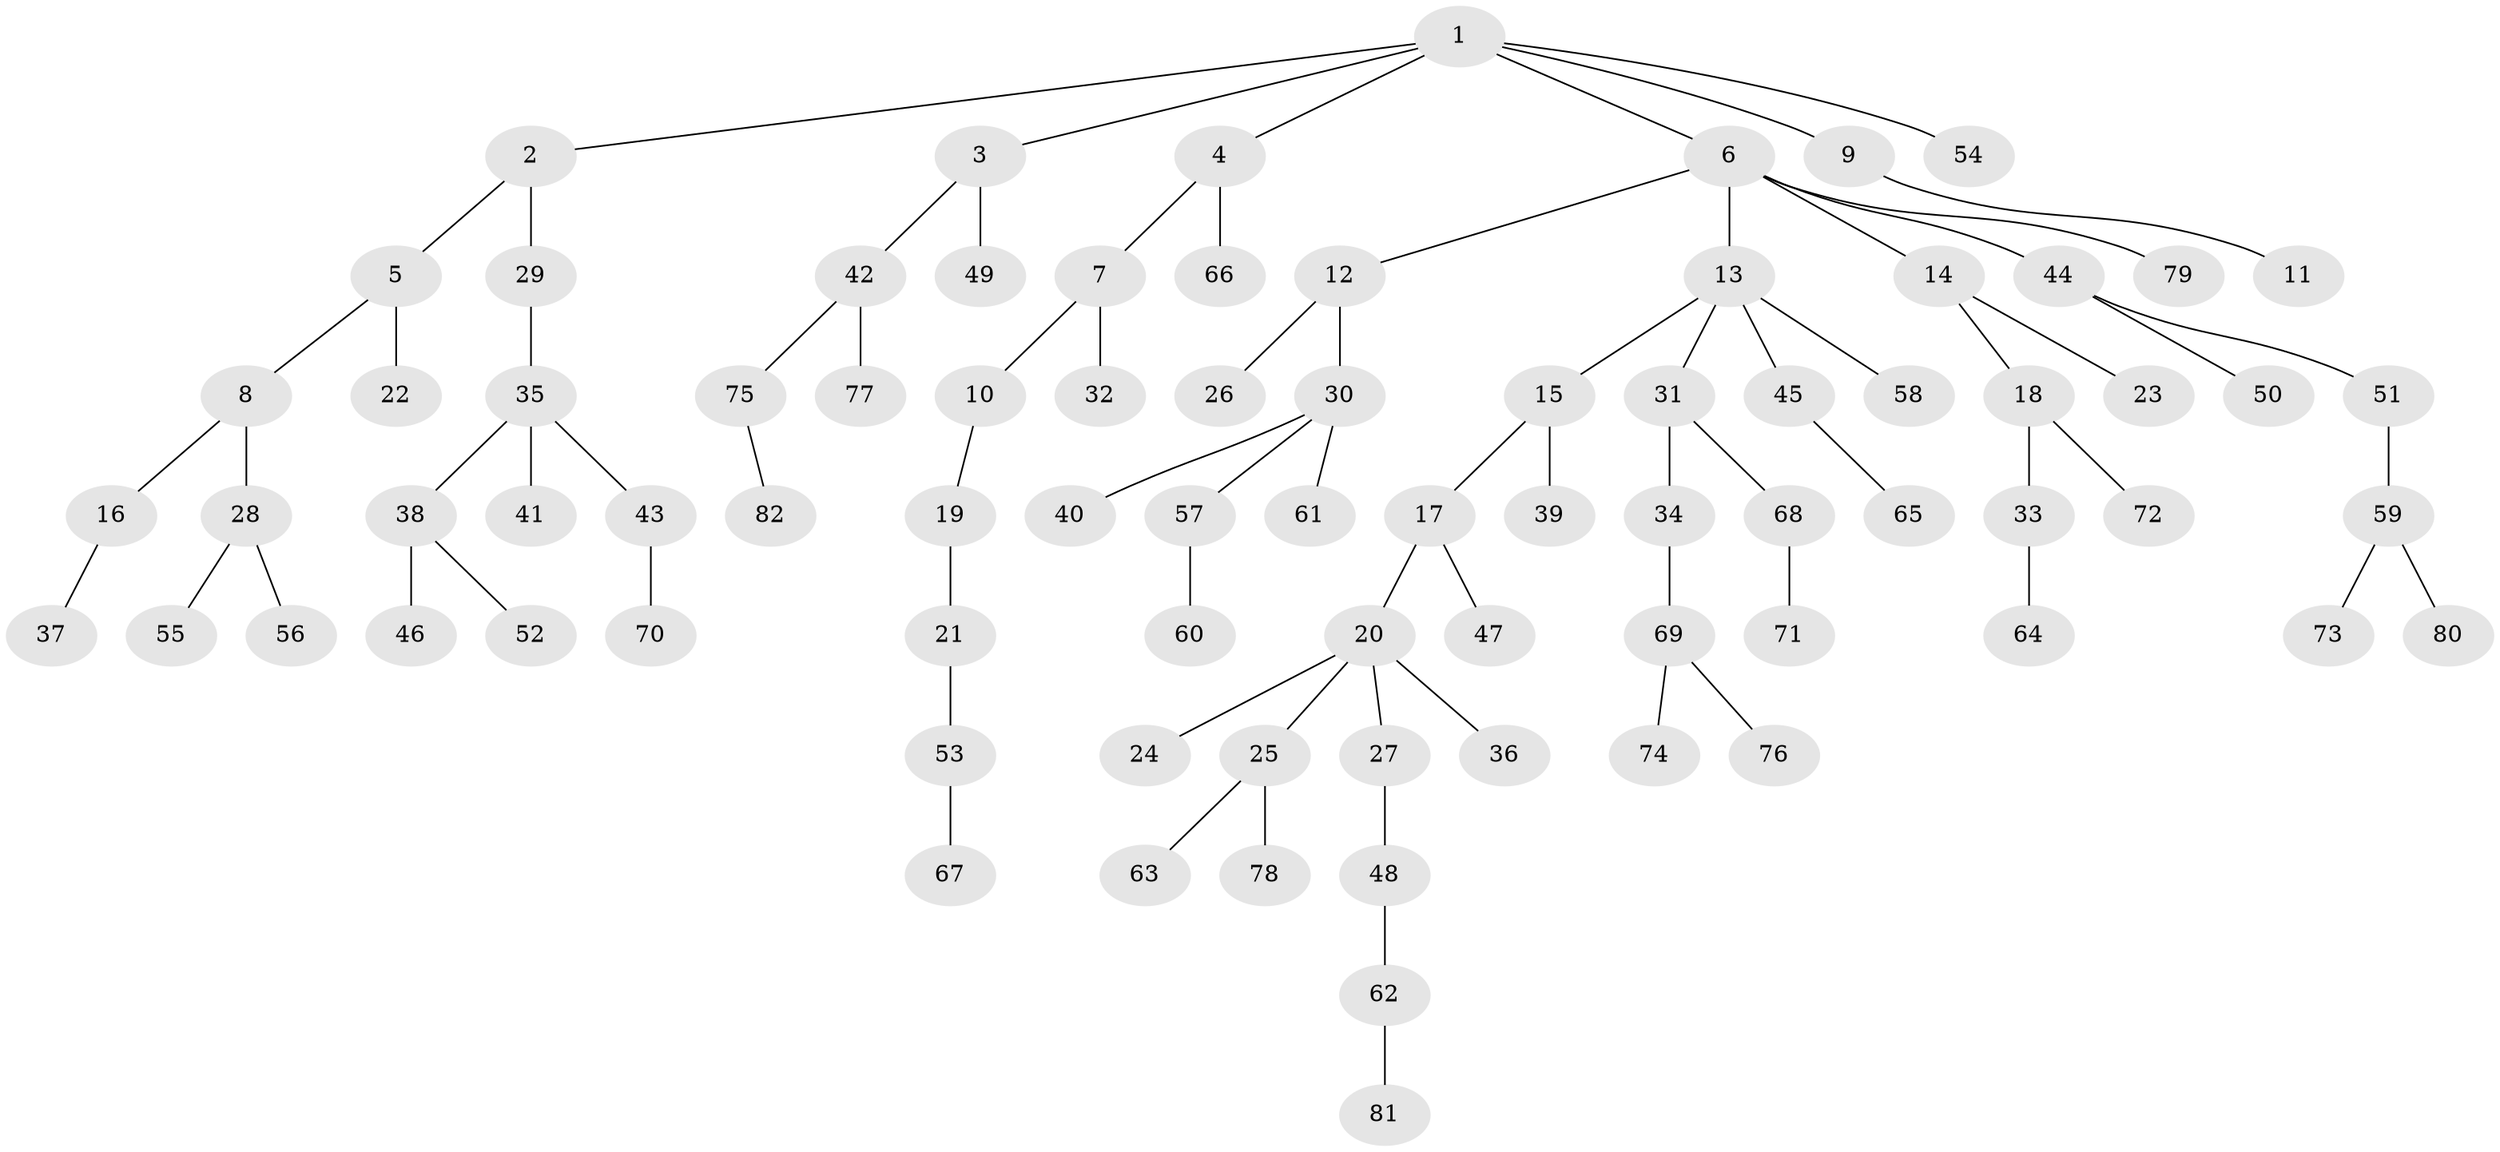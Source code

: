 // Generated by graph-tools (version 1.1) at 2025/15/03/09/25 04:15:28]
// undirected, 82 vertices, 81 edges
graph export_dot {
graph [start="1"]
  node [color=gray90,style=filled];
  1;
  2;
  3;
  4;
  5;
  6;
  7;
  8;
  9;
  10;
  11;
  12;
  13;
  14;
  15;
  16;
  17;
  18;
  19;
  20;
  21;
  22;
  23;
  24;
  25;
  26;
  27;
  28;
  29;
  30;
  31;
  32;
  33;
  34;
  35;
  36;
  37;
  38;
  39;
  40;
  41;
  42;
  43;
  44;
  45;
  46;
  47;
  48;
  49;
  50;
  51;
  52;
  53;
  54;
  55;
  56;
  57;
  58;
  59;
  60;
  61;
  62;
  63;
  64;
  65;
  66;
  67;
  68;
  69;
  70;
  71;
  72;
  73;
  74;
  75;
  76;
  77;
  78;
  79;
  80;
  81;
  82;
  1 -- 2;
  1 -- 3;
  1 -- 4;
  1 -- 6;
  1 -- 9;
  1 -- 54;
  2 -- 5;
  2 -- 29;
  3 -- 42;
  3 -- 49;
  4 -- 7;
  4 -- 66;
  5 -- 8;
  5 -- 22;
  6 -- 12;
  6 -- 13;
  6 -- 14;
  6 -- 44;
  6 -- 79;
  7 -- 10;
  7 -- 32;
  8 -- 16;
  8 -- 28;
  9 -- 11;
  10 -- 19;
  12 -- 26;
  12 -- 30;
  13 -- 15;
  13 -- 31;
  13 -- 45;
  13 -- 58;
  14 -- 18;
  14 -- 23;
  15 -- 17;
  15 -- 39;
  16 -- 37;
  17 -- 20;
  17 -- 47;
  18 -- 33;
  18 -- 72;
  19 -- 21;
  20 -- 24;
  20 -- 25;
  20 -- 27;
  20 -- 36;
  21 -- 53;
  25 -- 63;
  25 -- 78;
  27 -- 48;
  28 -- 55;
  28 -- 56;
  29 -- 35;
  30 -- 40;
  30 -- 57;
  30 -- 61;
  31 -- 34;
  31 -- 68;
  33 -- 64;
  34 -- 69;
  35 -- 38;
  35 -- 41;
  35 -- 43;
  38 -- 46;
  38 -- 52;
  42 -- 75;
  42 -- 77;
  43 -- 70;
  44 -- 50;
  44 -- 51;
  45 -- 65;
  48 -- 62;
  51 -- 59;
  53 -- 67;
  57 -- 60;
  59 -- 73;
  59 -- 80;
  62 -- 81;
  68 -- 71;
  69 -- 74;
  69 -- 76;
  75 -- 82;
}
